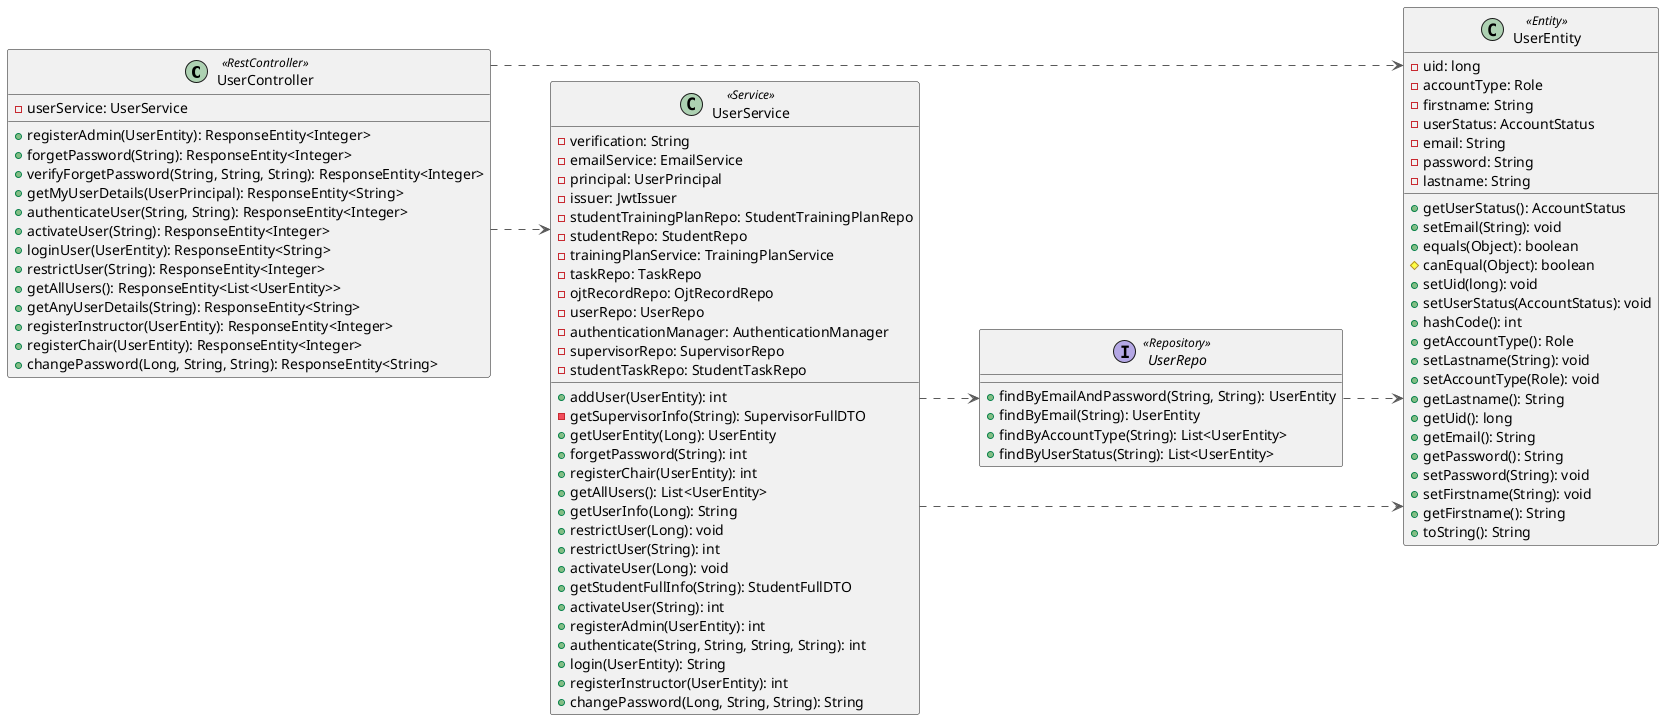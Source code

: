 @startuml
left to right direction
skinparam linetype ortho

class UserController << RestController >> {
  - userService: UserService
  + registerAdmin(UserEntity): ResponseEntity<Integer>
  + forgetPassword(String): ResponseEntity<Integer>
  + verifyForgetPassword(String, String, String): ResponseEntity<Integer>
  + getMyUserDetails(UserPrincipal): ResponseEntity<String>
  + authenticateUser(String, String): ResponseEntity<Integer>
  + activateUser(String): ResponseEntity<Integer>
  + loginUser(UserEntity): ResponseEntity<String>
  + restrictUser(String): ResponseEntity<Integer>
  + getAllUsers(): ResponseEntity<List<UserEntity>>
  + getAnyUserDetails(String): ResponseEntity<String>
  + registerInstructor(UserEntity): ResponseEntity<Integer>
  + registerChair(UserEntity): ResponseEntity<Integer>
  + changePassword(Long, String, String): ResponseEntity<String>
}
class UserEntity << Entity >> {
  - uid: long
  - accountType: Role
  - firstname: String
  - userStatus: AccountStatus
  - email: String
  - password: String
  - lastname: String
  + getUserStatus(): AccountStatus
  + setEmail(String): void
  + equals(Object): boolean
  # canEqual(Object): boolean
  + setUid(long): void
  + setUserStatus(AccountStatus): void
  + hashCode(): int
  + getAccountType(): Role
  + setLastname(String): void
  + setAccountType(Role): void
  + getLastname(): String
  + getUid(): long
  + getEmail(): String
  + getPassword(): String
  + setPassword(String): void
  + setFirstname(String): void
  + getFirstname(): String
  + toString(): String
}
interface UserRepo << Repository>> {
  + findByEmailAndPassword(String, String): UserEntity
  + findByEmail(String): UserEntity
  + findByAccountType(String): List<UserEntity>
  + findByUserStatus(String): List<UserEntity>
}
class UserService << Service >> {
  - verification: String
  - emailService: EmailService
  - principal: UserPrincipal
  - issuer: JwtIssuer
  - studentTrainingPlanRepo: StudentTrainingPlanRepo
  - studentRepo: StudentRepo
  - trainingPlanService: TrainingPlanService
  - taskRepo: TaskRepo
  - ojtRecordRepo: OjtRecordRepo
  - userRepo: UserRepo
  - authenticationManager: AuthenticationManager
  - supervisorRepo: SupervisorRepo
  - studentTaskRepo: StudentTaskRepo
  + addUser(UserEntity): int
  - getSupervisorInfo(String): SupervisorFullDTO
  + getUserEntity(Long): UserEntity
  + forgetPassword(String): int
  + registerChair(UserEntity): int
  + getAllUsers(): List<UserEntity>
  + getUserInfo(Long): String
  + restrictUser(Long): void
  + restrictUser(String): int
  + activateUser(Long): void
  + getStudentFullInfo(String): StudentFullDTO
  + activateUser(String): int
  + registerAdmin(UserEntity): int
  + authenticate(String, String, String, String): int
  + login(UserEntity): String
  + registerInstructor(UserEntity): int
  + changePassword(Long, String, String): String
}

UserController  -[#595959,dashed]->  UserEntity
UserController  -[#595959,dashed]->  UserService
UserRepo        -[#595959,dashed]->  UserEntity
UserService     -[#595959,dashed]->  UserEntity
UserService     -[#595959,dashed]->  UserRepo
@enduml